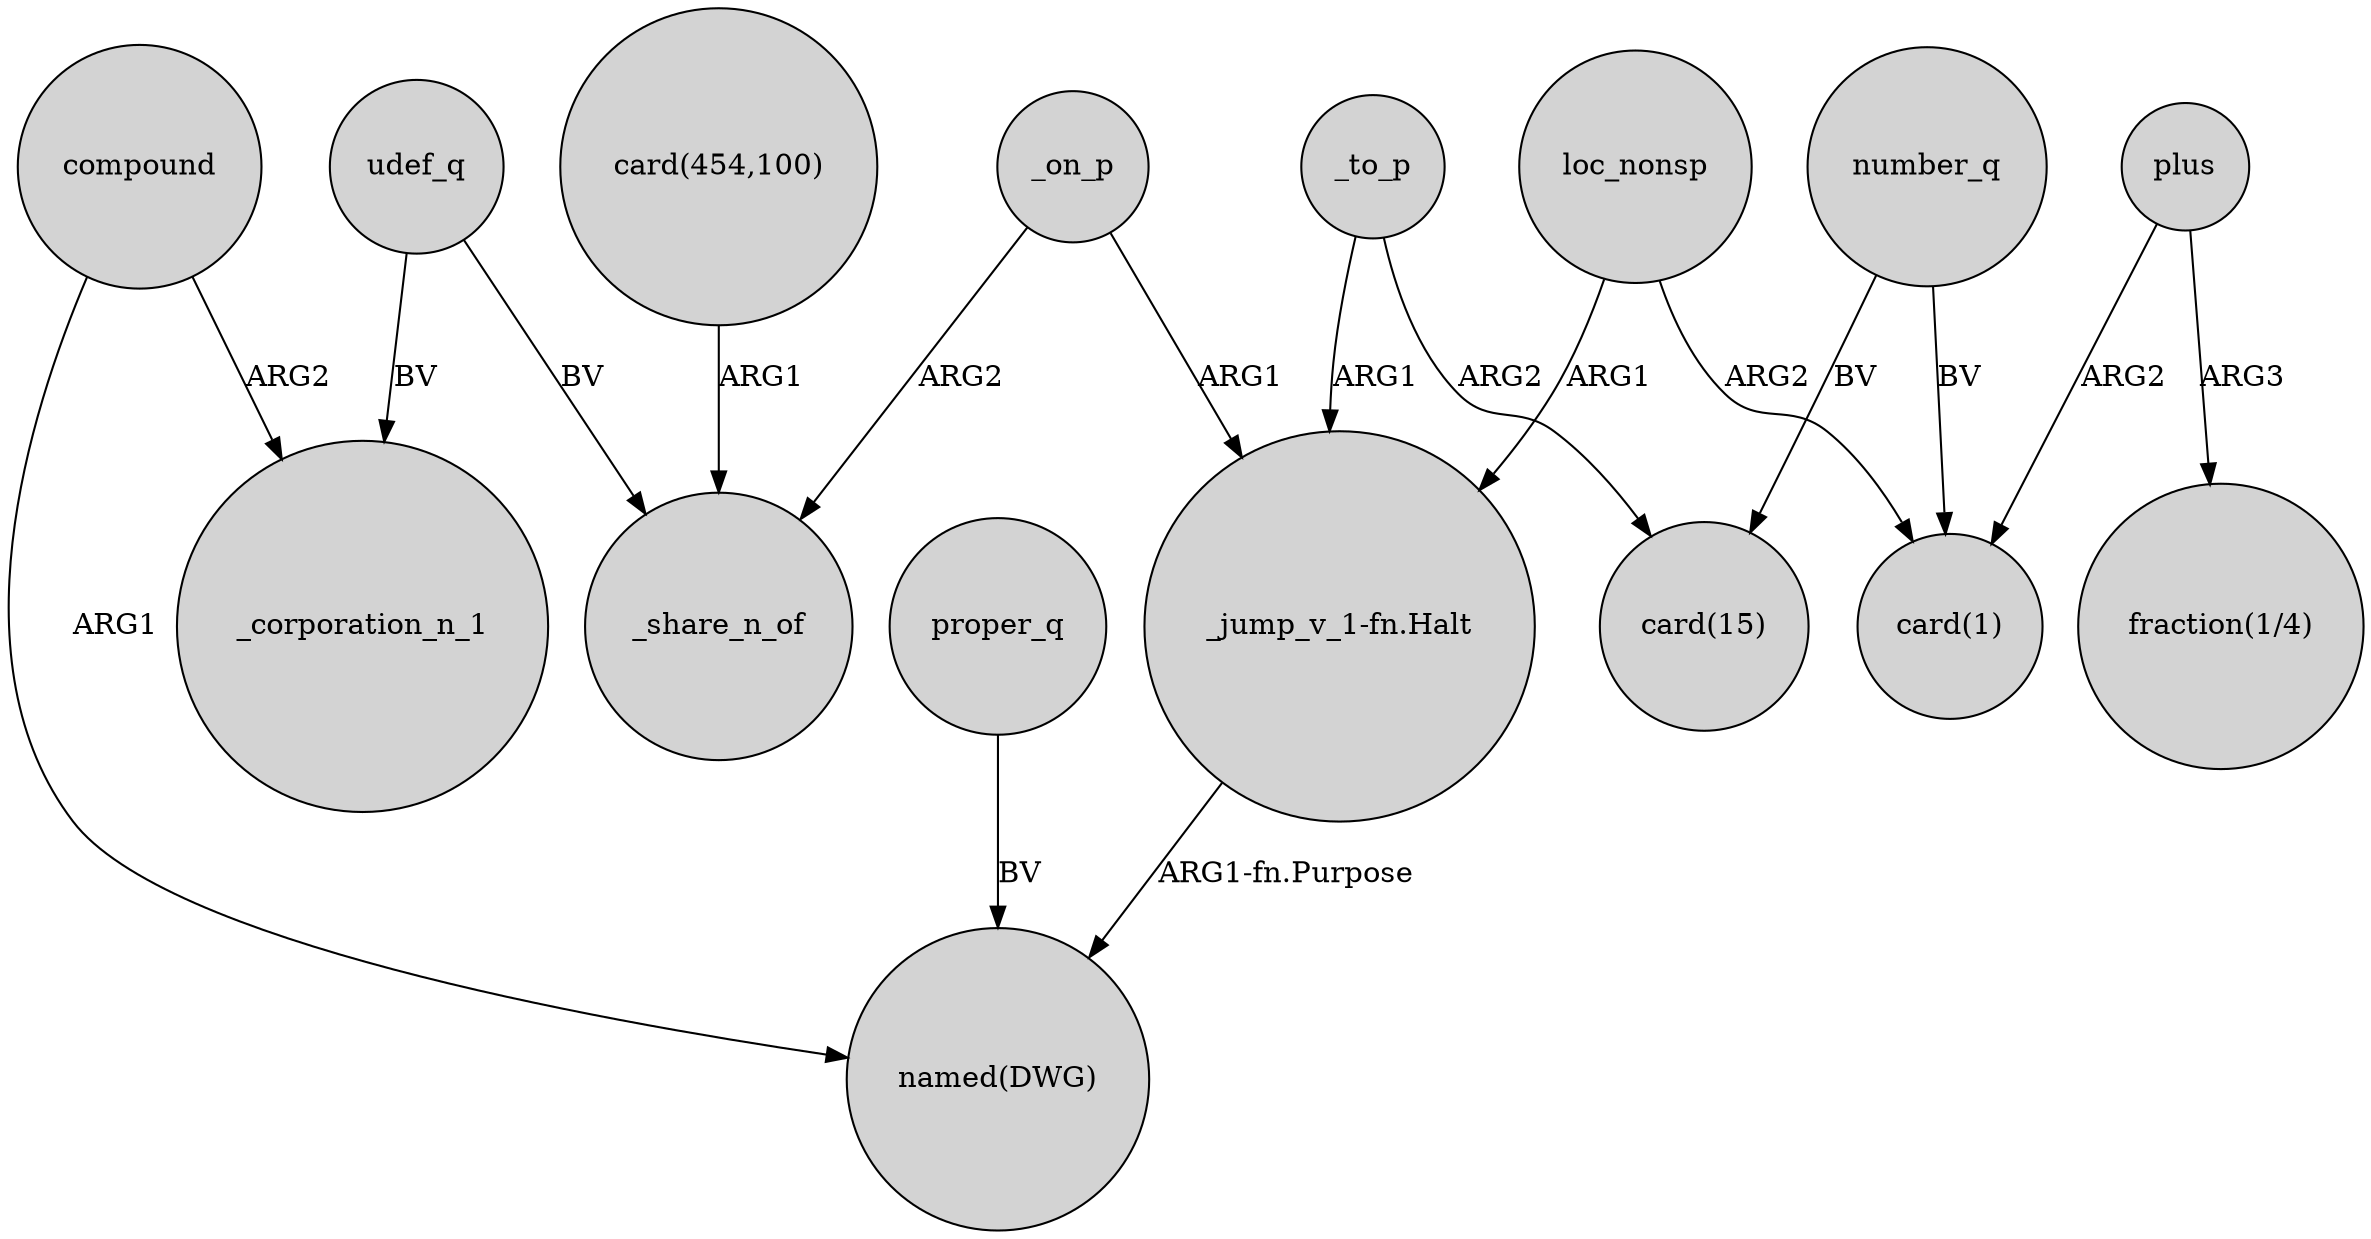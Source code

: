 digraph {
	node [shape=circle style=filled]
	udef_q -> _corporation_n_1 [label=BV]
	compound -> _corporation_n_1 [label=ARG2]
	"_jump_v_1-fn.Halt" -> "named(DWG)" [label="ARG1-fn.Purpose"]
	plus -> "fraction(1/4)" [label=ARG3]
	"card(454,100)" -> _share_n_of [label=ARG1]
	udef_q -> _share_n_of [label=BV]
	_to_p -> "card(15)" [label=ARG2]
	_on_p -> "_jump_v_1-fn.Halt" [label=ARG1]
	loc_nonsp -> "card(1)" [label=ARG2]
	number_q -> "card(1)" [label=BV]
	plus -> "card(1)" [label=ARG2]
	proper_q -> "named(DWG)" [label=BV]
	compound -> "named(DWG)" [label=ARG1]
	number_q -> "card(15)" [label=BV]
	_to_p -> "_jump_v_1-fn.Halt" [label=ARG1]
	_on_p -> _share_n_of [label=ARG2]
	loc_nonsp -> "_jump_v_1-fn.Halt" [label=ARG1]
}
